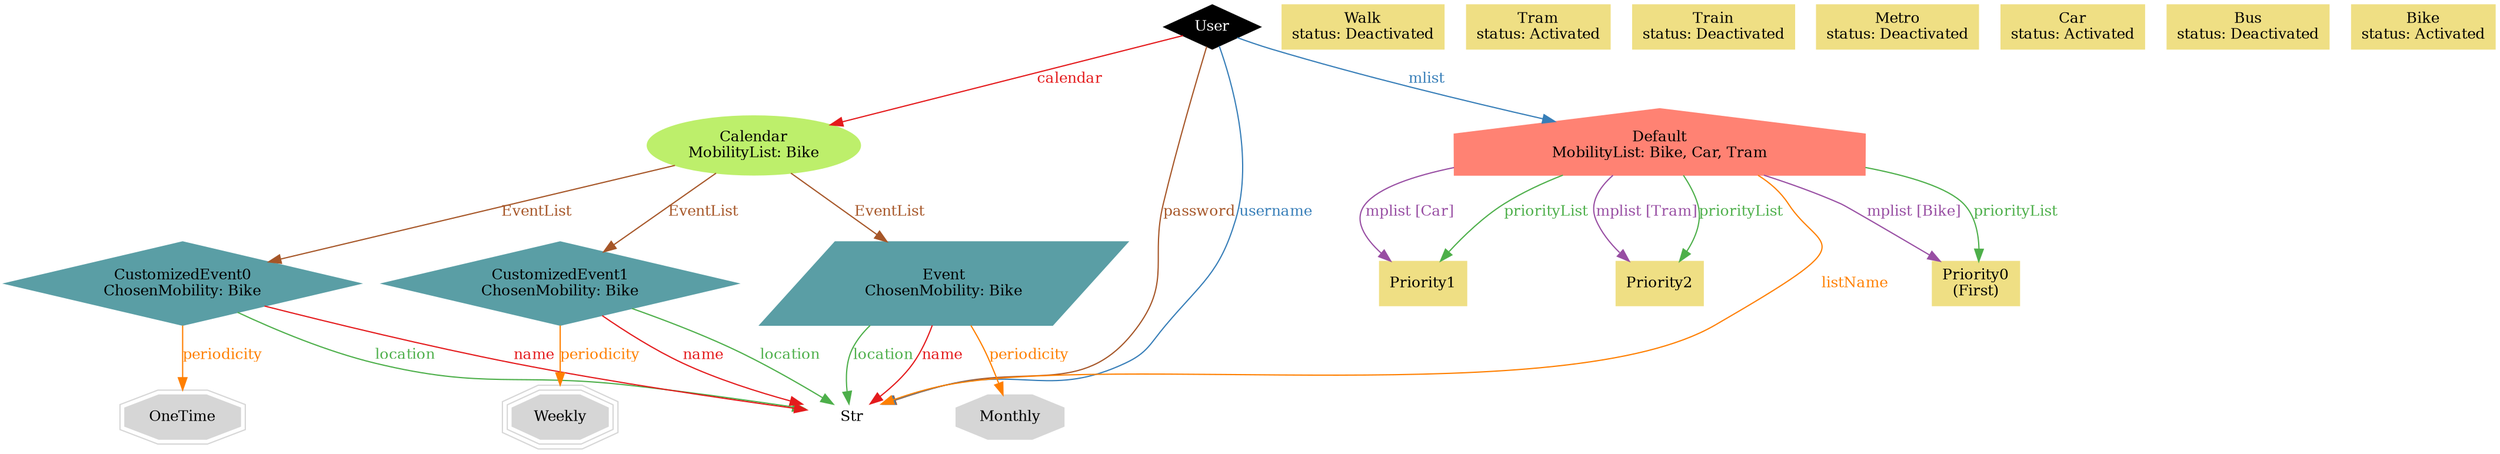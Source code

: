 digraph "graph" {
graph [fontsize=12]
node [fontsize=12]
edge [fontsize=12]
rankdir=TB;
"N19" -> "N17" [uuid = "<User, Calendar>", color = "#e41a1c", fontcolor = "#e41a1c", style = "solid", label = "calendar", dir = "forward", weight = "1"]
"N17" -> "N16" [uuid = "<Calendar, CustomizedEvent0>", color = "#a65628", fontcolor = "#a65628", style = "solid", label = "EventList", dir = "forward", weight = "1"]
"N17" -> "N15" [uuid = "<Calendar, CustomizedEvent1>", color = "#a65628", fontcolor = "#a65628", style = "solid", label = "EventList", dir = "forward", weight = "1"]
"N17" -> "N14" [uuid = "<Calendar, Event>", color = "#a65628", fontcolor = "#a65628", style = "solid", label = "EventList", dir = "forward", weight = "1"]
"N18" -> "N13" [uuid = "<Default, Str>", color = "#ff7f00", fontcolor = "#ff7f00", style = "solid", label = "listName", dir = "forward", weight = "1"]
"N16" -> "N13" [uuid = "<CustomizedEvent0, Str>", color = "#4daf4a", fontcolor = "#4daf4a", style = "solid", label = "location", dir = "forward", weight = "1"]
"N15" -> "N13" [uuid = "<CustomizedEvent1, Str>", color = "#4daf4a", fontcolor = "#4daf4a", style = "solid", label = "location", dir = "forward", weight = "1"]
"N14" -> "N13" [uuid = "<Event, Str>", color = "#4daf4a", fontcolor = "#4daf4a", style = "solid", label = "location", dir = "forward", weight = "1"]
"N19" -> "N18" [uuid = "<User, Default>", color = "#377eb8", fontcolor = "#377eb8", style = "solid", label = "mlist", dir = "forward", weight = "1"]
"N18" -> "N12" [uuid = "<Default, Bike, Priority0>", color = "#984ea3", fontcolor = "#984ea3", style = "solid", label = "mplist [Bike]", dir = "forward", weight = "1"]
"N18" -> "N11" [uuid = "<Default, Car, Priority1>", color = "#984ea3", fontcolor = "#984ea3", style = "solid", label = "mplist [Car]", dir = "forward", weight = "1"]
"N18" -> "N10" [uuid = "<Default, Tram, Priority2>", color = "#984ea3", fontcolor = "#984ea3", style = "solid", label = "mplist [Tram]", dir = "forward", weight = "1"]
"N16" -> "N13" [uuid = "<CustomizedEvent0, Str>", color = "#e41a1c", fontcolor = "#e41a1c", style = "solid", label = "name", dir = "forward", weight = "1"]
"N15" -> "N13" [uuid = "<CustomizedEvent1, Str>", color = "#e41a1c", fontcolor = "#e41a1c", style = "solid", label = "name", dir = "forward", weight = "1"]
"N14" -> "N13" [uuid = "<Event, Str>", color = "#e41a1c", fontcolor = "#e41a1c", style = "solid", label = "name", dir = "forward", weight = "1"]
"N19" -> "N13" [uuid = "<User, Str>", color = "#a65628", fontcolor = "#a65628", style = "solid", label = "password", dir = "forward", weight = "1"]
"N16" -> "N9" [uuid = "<CustomizedEvent0, OneTime>", color = "#ff7f00", fontcolor = "#ff7f00", style = "solid", label = "periodicity", dir = "forward", weight = "1"]
"N15" -> "N8" [uuid = "<CustomizedEvent1, Weekly>", color = "#ff7f00", fontcolor = "#ff7f00", style = "solid", label = "periodicity", dir = "forward", weight = "1"]
"N14" -> "N7" [uuid = "<Event, Monthly>", color = "#ff7f00", fontcolor = "#ff7f00", style = "solid", label = "periodicity", dir = "forward", weight = "1"]
"N18" -> "N12" [uuid = "<Default, Priority0>", color = "#4daf4a", fontcolor = "#4daf4a", style = "solid", label = "priorityList", dir = "forward", weight = "1"]
"N18" -> "N11" [uuid = "<Default, Priority1>", color = "#4daf4a", fontcolor = "#4daf4a", style = "solid", label = "priorityList", dir = "forward", weight = "1"]
"N18" -> "N10" [uuid = "<Default, Priority2>", color = "#4daf4a", fontcolor = "#4daf4a", style = "solid", label = "priorityList", dir = "forward", weight = "1"]
"N19" -> "N13" [uuid = "<User, Str>", color = "#377eb8", fontcolor = "#377eb8", style = "solid", label = "username", dir = "forward", weight = "1"]
"N0" [uuid="Walk", label="Walk\nstatus: Deactivated", color="#efdf84", fontcolor = "#000000", shape = "box", style = "filled, solid"]
"N1" [uuid="Tram", label="Tram\nstatus: Activated", color="#efdf84", fontcolor = "#000000", shape = "box", style = "filled, solid"]
"N2" [uuid="Train", label="Train\nstatus: Deactivated", color="#efdf84", fontcolor = "#000000", shape = "box", style = "filled, solid"]
"N3" [uuid="Metro", label="Metro\nstatus: Deactivated", color="#efdf84", fontcolor = "#000000", shape = "box", style = "filled, solid"]
"N4" [uuid="Car", label="Car\nstatus: Activated", color="#efdf84", fontcolor = "#000000", shape = "box", style = "filled, solid"]
"N5" [uuid="Bus", label="Bus\nstatus: Deactivated", color="#efdf84", fontcolor = "#000000", shape = "box", style = "filled, solid"]
"N6" [uuid="Bike", label="Bike\nstatus: Activated", color="#efdf84", fontcolor = "#000000", shape = "box", style = "filled, solid"]
"N7" [uuid="Monthly", label="Monthly", color="#d6d6d6", fontcolor = "#000000", shape = "octagon", style = "filled, solid"]
"N8" [uuid="Weekly", label="Weekly", color="#d6d6d6", fontcolor = "#000000", shape = "tripleoctagon", style = "filled, solid"]
"N9" [uuid="OneTime", label="OneTime", color="#d6d6d6", fontcolor = "#000000", shape = "doubleoctagon", style = "filled, solid"]
"N10" [uuid="Priority2", label="Priority2", color="#efdf84", fontcolor = "#000000", shape = "box", style = "filled, solid"]
"N11" [uuid="Priority1", label="Priority1", color="#efdf84", fontcolor = "#000000", shape = "box", style = "filled, solid"]
"N12" [uuid="Priority0", label="Priority0\n(First)", color="#efdf84", fontcolor = "#000000", shape = "box", style = "filled, solid"]
"N13" [uuid="Str", label="Str", color="#ffffff", fontcolor = "#000000", shape = "invtriangle", style = "filled, solid"]
"N14" [uuid="Event", label="Event\nChosenMobility: Bike", color="#5a9ea5", fontcolor = "#000000", shape = "parallelogram", style = "filled, solid"]
"N15" [uuid="CustomizedEvent1", label="CustomizedEvent1\nChosenMobility: Bike", color="#5a9ea5", fontcolor = "#000000", shape = "diamond", style = "filled, solid"]
"N16" [uuid="CustomizedEvent0", label="CustomizedEvent0\nChosenMobility: Bike", color="#5a9ea5", fontcolor = "#000000", shape = "diamond", style = "filled, solid"]
"N17" [uuid="Calendar", label="Calendar\nMobilityList: Bike", color="#bdef6b", fontcolor = "#000000", shape = "ellipse", style = "filled, solid"]
"N18" [uuid="Default", label="Default\nMobilityList: Bike, Car, Tram", color="#ff8273", fontcolor = "#000000", shape = "house", style = "filled, solid"]
"N19" [uuid="User", label="User", color="#000000", fontcolor = "#FFFFFF", shape = "Mdiamond", style = "filled, solid"]
}
